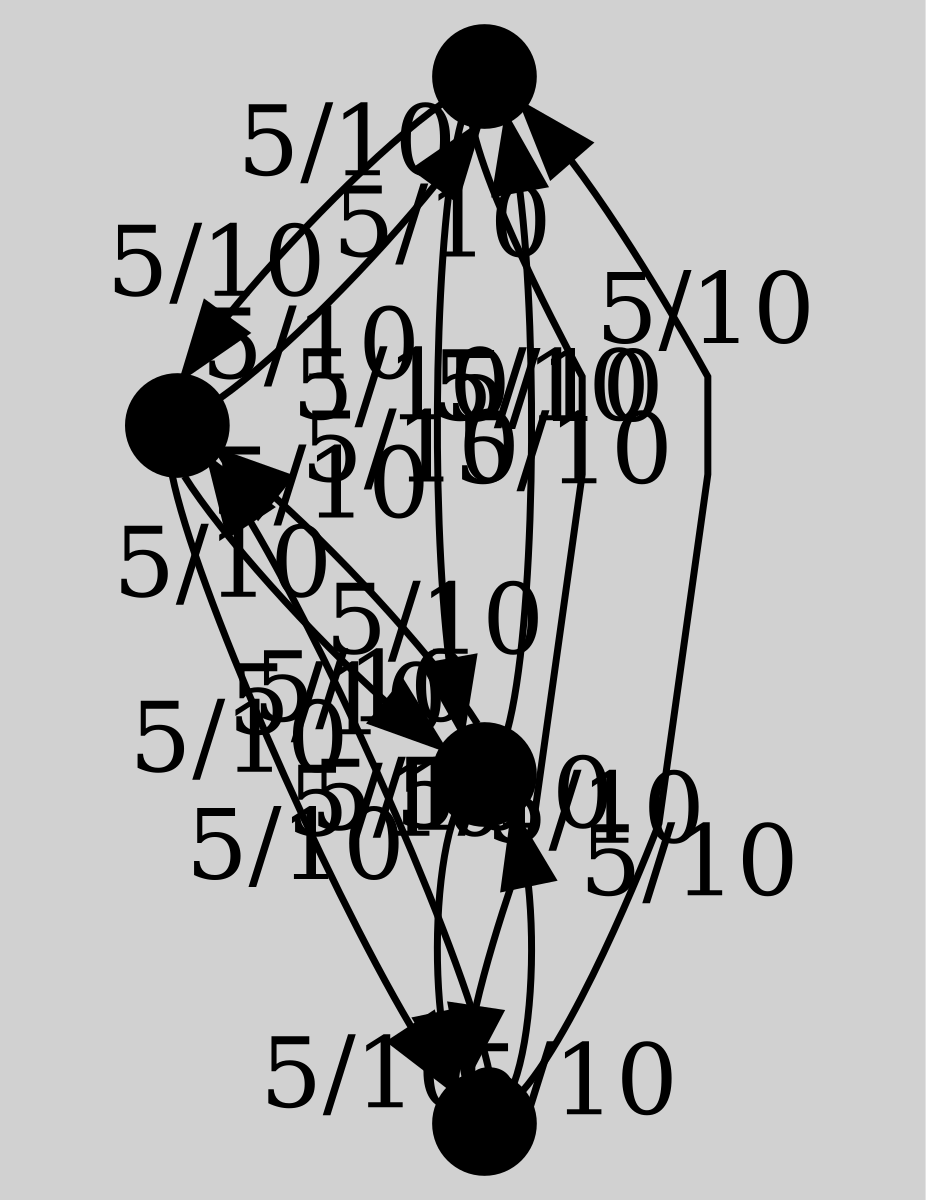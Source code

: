 digraph {
	splines=compound
    graph [pad="0.212,0.055" bgcolor="#d1d1d1" dpi=100 size="12,8!"]
    node [fillcolor = "#000000" style=filled shape=circle width=0.2 fixedsize=true label = ""]
0 [pos = "7.13,9.28!"]
1 [pos = "7.84,0.52!"]
2 [pos = "4.36,6.00!"]
3 [pos = "0.55,4.72!"]
0 -> 2[labeldistance=4 labelangle=0 headlabel="5/10" taillabel="5/10"]
0 -> 3[labeldistance=4 labelangle=0 headlabel="5/10" taillabel="5/10"]
0 -> 1[labeldistance=4 labelangle=0 headlabel="5/10" taillabel="5/10"]
1 -> 2[labeldistance=4 labelangle=0 headlabel="5/10" taillabel="5/10"]
1 -> 3[labeldistance=4 labelangle=0 headlabel="5/10" taillabel="5/10"]
1 -> 0[labeldistance=4 labelangle=0 headlabel="5/10" taillabel="5/10"]
2 -> 3[labeldistance=4 labelangle=0 headlabel="5/10" taillabel="5/10"]
2 -> 0[labeldistance=4 labelangle=0 headlabel="5/10" taillabel="5/10"]
2 -> 1[labeldistance=4 labelangle=0 headlabel="5/10" taillabel="5/10"]
3 -> 2[labeldistance=4 labelangle=0 headlabel="5/10" taillabel="5/10"]
3 -> 0[labeldistance=4 labelangle=0 headlabel="5/10" taillabel="5/10"]
3 -> 1[labeldistance=4 labelangle=0 headlabel="5/10" taillabel="5/10"]
}
